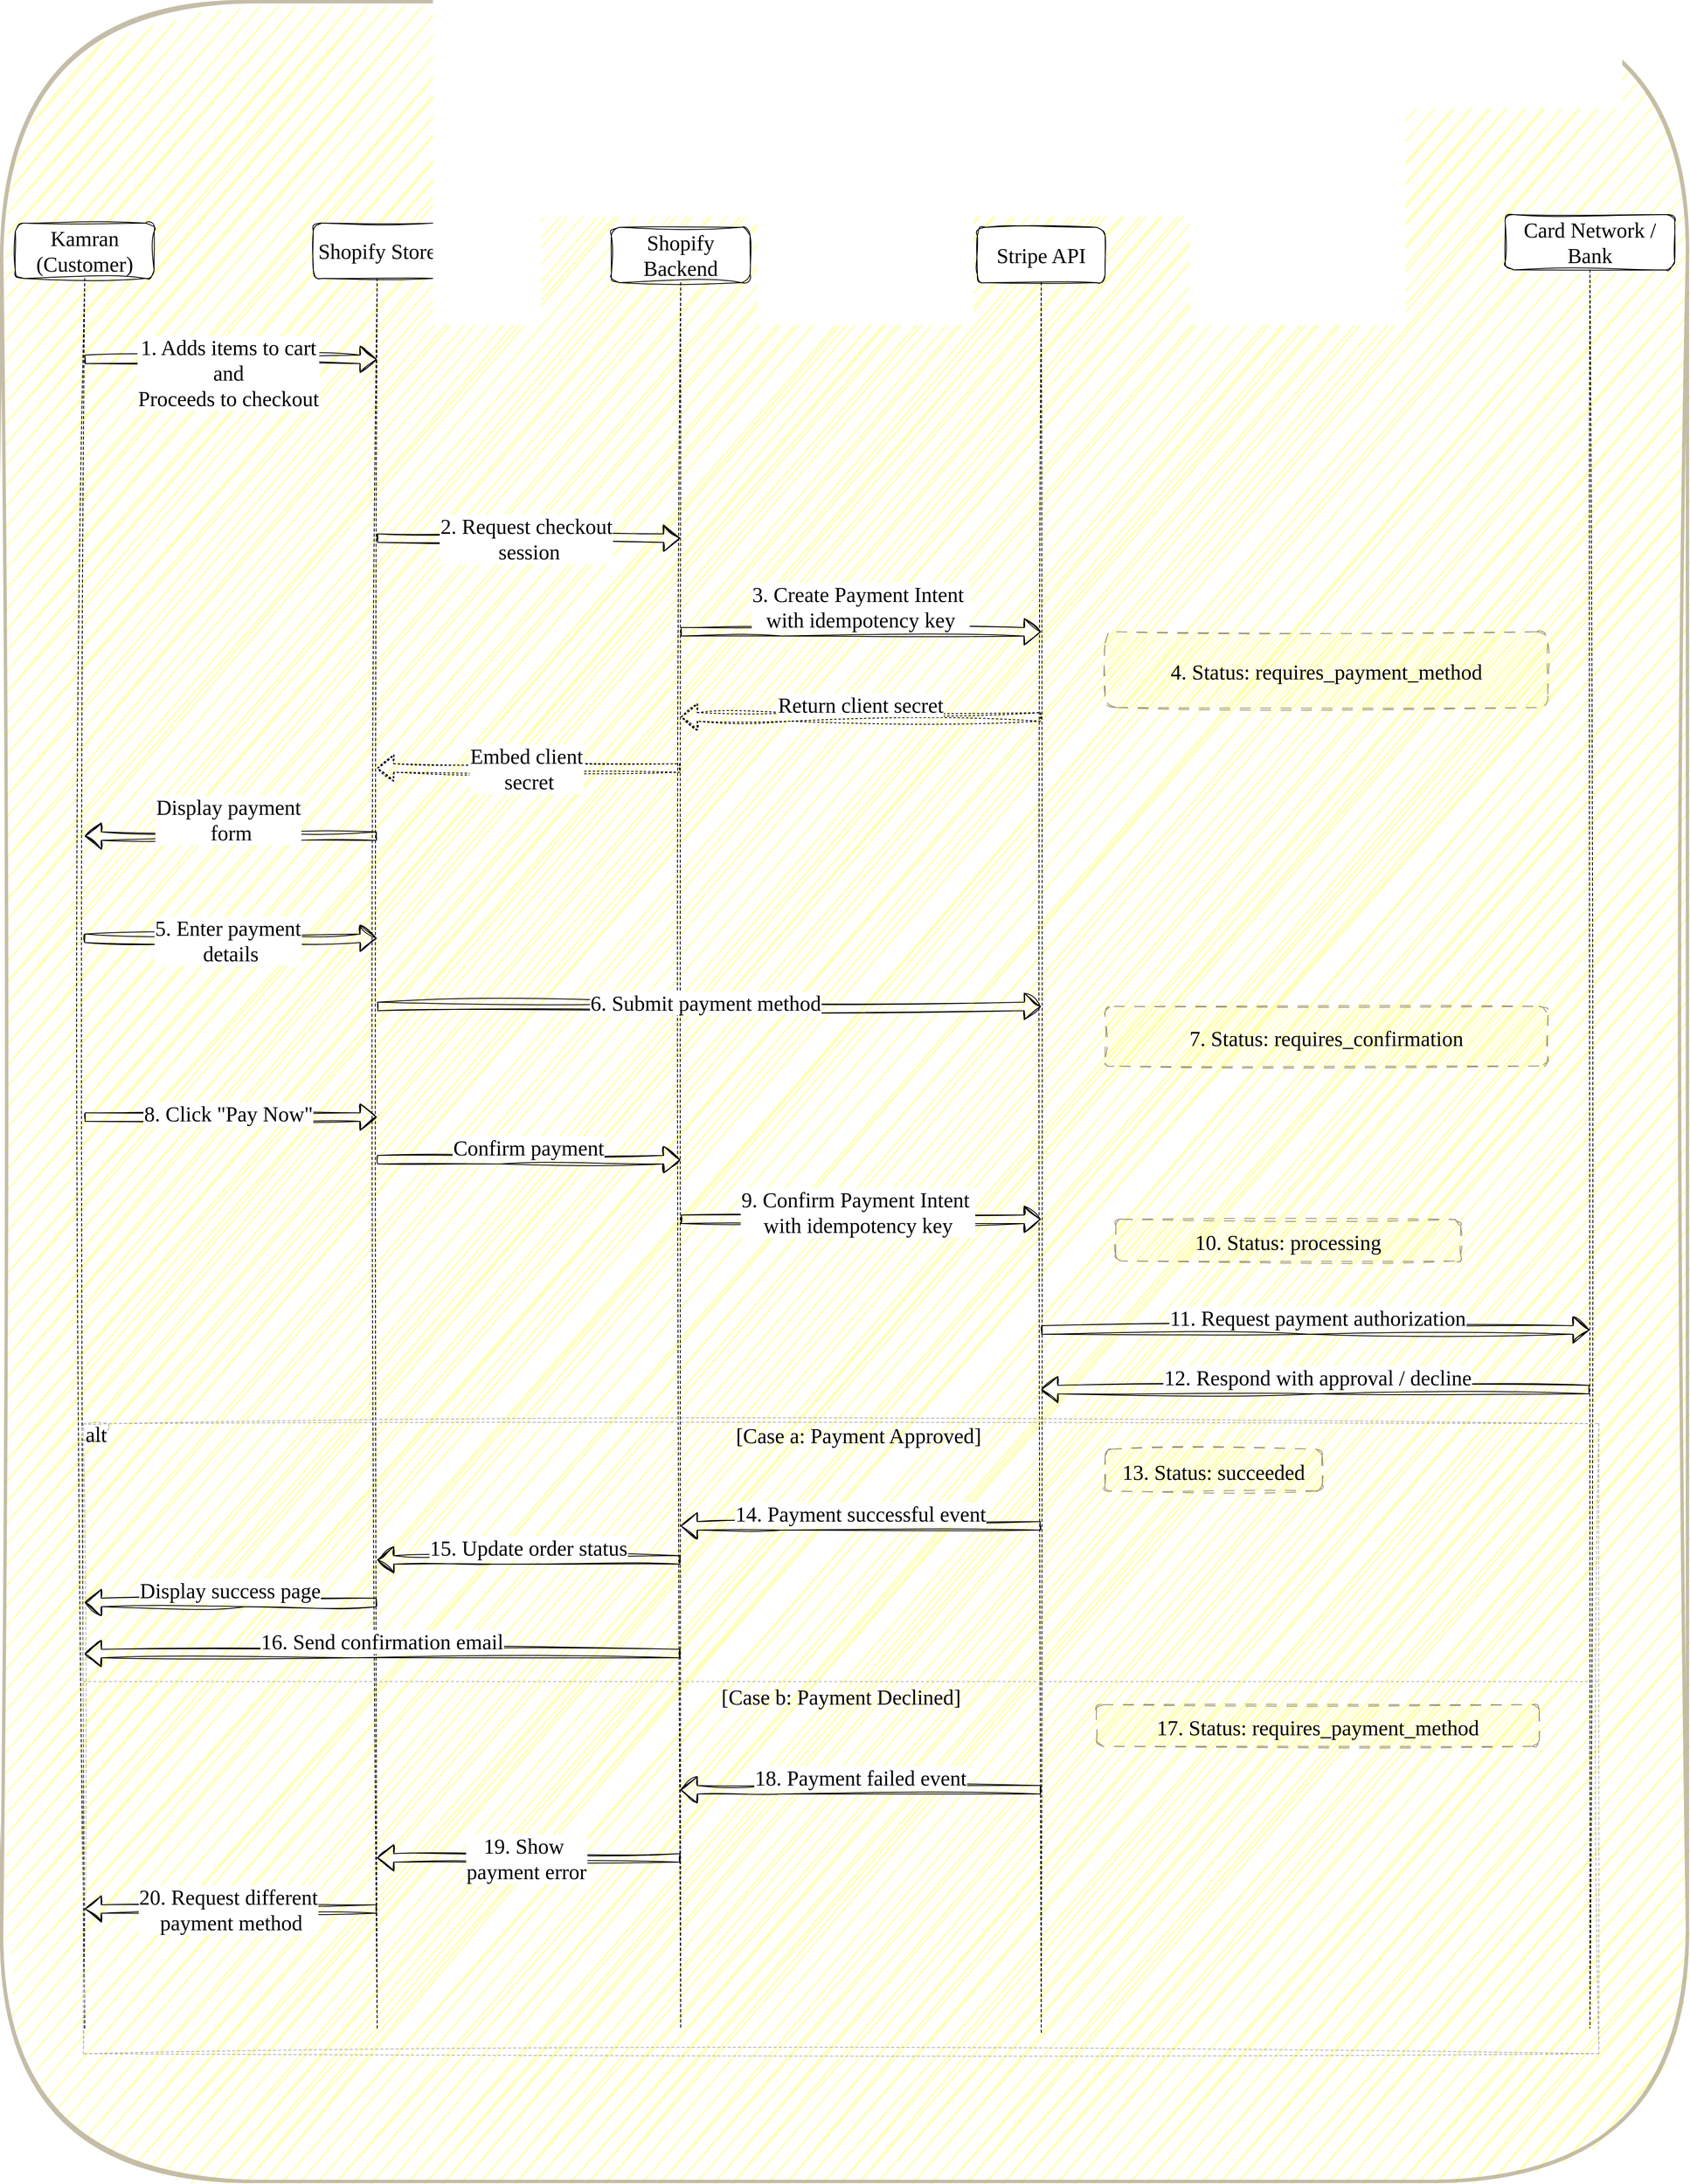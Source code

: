 <mxfile version="26.2.14">
  <diagram name="Page-1" id="UPiAZLYLy2CkkOvZXcHj">
    <mxGraphModel dx="2388" dy="1916" grid="1" gridSize="10" guides="1" tooltips="1" connect="1" arrows="1" fold="1" page="1" pageScale="1" pageWidth="2000" pageHeight="2800" math="0" shadow="0">
      <root>
        <mxCell id="0" />
        <mxCell id="1" parent="0" />
        <mxCell id="5miELfbbJMKruTsYyYmL-47" value="" style="rounded=1;whiteSpace=wrap;html=1;glass=0;sketch=1;jiggle=2;curveFitting=1;strokeColor=#9E916F;align=center;verticalAlign=middle;fontFamily=Gloria Hallelujah;fontSource=https%3A%2F%2Ffonts.googleapis.com%2Fcss%3Ffamily%3DGloria%2BHallelujah;fontSize=25;fontColor=default;fillColor=#ffff88;opacity=60;strokeWidth=4;" vertex="1" parent="1">
          <mxGeometry x="10" y="110" width="1980" height="2560" as="geometry" />
        </mxCell>
        <mxCell id="5miELfbbJMKruTsYyYmL-1" value="Kamran (Customer)" style="shape=umlLifeline;perimeter=lifelinePerimeter;whiteSpace=wrap;container=1;dropTarget=0;collapsible=0;recursiveResize=0;outlineConnect=0;portConstraint=eastwest;newEdgeStyle={&quot;edgeStyle&quot;:&quot;elbowEdgeStyle&quot;,&quot;elbow&quot;:&quot;vertical&quot;,&quot;curved&quot;:0,&quot;rounded&quot;:0};size=65;fontFamily=Gloria Hallelujah;fontSource=https%3A%2F%2Ffonts.googleapis.com%2Fcss%3Ffamily%3DGloria%2BHallelujah;sketch=1;curveFitting=1;jiggle=2;fontSize=25;rounded=1;" vertex="1" parent="1">
          <mxGeometry x="26" y="370" width="163" height="2120" as="geometry" />
        </mxCell>
        <mxCell id="5miELfbbJMKruTsYyYmL-2" value="Shopify Store" style="shape=umlLifeline;perimeter=lifelinePerimeter;whiteSpace=wrap;container=1;dropTarget=0;collapsible=0;recursiveResize=0;outlineConnect=0;portConstraint=eastwest;newEdgeStyle={&quot;edgeStyle&quot;:&quot;elbowEdgeStyle&quot;,&quot;elbow&quot;:&quot;vertical&quot;,&quot;curved&quot;:0,&quot;rounded&quot;:0};size=65;fontFamily=Gloria Hallelujah;fontSource=https%3A%2F%2Ffonts.googleapis.com%2Fcss%3Ffamily%3DGloria%2BHallelujah;sketch=1;curveFitting=1;jiggle=2;fontSize=25;rounded=1;" vertex="1" parent="1">
          <mxGeometry x="376" y="370" width="150" height="2120" as="geometry" />
        </mxCell>
        <mxCell id="5miELfbbJMKruTsYyYmL-3" value="Shopify Backend" style="shape=umlLifeline;perimeter=lifelinePerimeter;whiteSpace=wrap;container=1;dropTarget=0;collapsible=0;recursiveResize=0;outlineConnect=0;portConstraint=eastwest;newEdgeStyle={&quot;edgeStyle&quot;:&quot;elbowEdgeStyle&quot;,&quot;elbow&quot;:&quot;vertical&quot;,&quot;curved&quot;:0,&quot;rounded&quot;:0};size=65;fontFamily=Gloria Hallelujah;fontSource=https%3A%2F%2Ffonts.googleapis.com%2Fcss%3Ffamily%3DGloria%2BHallelujah;sketch=1;curveFitting=1;jiggle=2;fontSize=25;rounded=1;" vertex="1" parent="1">
          <mxGeometry x="726" y="375" width="163" height="2115" as="geometry" />
        </mxCell>
        <mxCell id="5miELfbbJMKruTsYyYmL-4" value="Stripe API" style="shape=umlLifeline;perimeter=lifelinePerimeter;whiteSpace=wrap;container=1;dropTarget=0;collapsible=0;recursiveResize=0;outlineConnect=0;portConstraint=eastwest;newEdgeStyle={&quot;edgeStyle&quot;:&quot;elbowEdgeStyle&quot;,&quot;elbow&quot;:&quot;vertical&quot;,&quot;curved&quot;:0,&quot;rounded&quot;:0};size=65;fontFamily=Gloria Hallelujah;fontSource=https%3A%2F%2Ffonts.googleapis.com%2Fcss%3Ffamily%3DGloria%2BHallelujah;sketch=1;curveFitting=1;jiggle=2;fontSize=25;rounded=1;" vertex="1" parent="1">
          <mxGeometry x="1156" y="375" width="150" height="2120" as="geometry" />
        </mxCell>
        <mxCell id="5miELfbbJMKruTsYyYmL-5" value="Card Network / Bank" style="shape=umlLifeline;perimeter=lifelinePerimeter;whiteSpace=wrap;container=1;dropTarget=0;collapsible=0;recursiveResize=0;outlineConnect=0;portConstraint=eastwest;newEdgeStyle={&quot;edgeStyle&quot;:&quot;elbowEdgeStyle&quot;,&quot;elbow&quot;:&quot;vertical&quot;,&quot;curved&quot;:0,&quot;rounded&quot;:0};size=65;fontFamily=Gloria Hallelujah;fontSource=https%3A%2F%2Ffonts.googleapis.com%2Fcss%3Ffamily%3DGloria%2BHallelujah;fontSize=25;sketch=1;curveFitting=1;jiggle=2;rounded=1;gradientColor=none;glass=0;" vertex="1" parent="1">
          <mxGeometry x="1776" y="360" width="199" height="2130" as="geometry" />
        </mxCell>
        <mxCell id="5miELfbbJMKruTsYyYmL-6" value="alt" style="shape=umlFrame;dashed=1;pointerEvents=0;dropTarget=0;strokeColor=#B3B3B3;height=20;width=30;fontFamily=Gloria Hallelujah;fontSource=https%3A%2F%2Ffonts.googleapis.com%2Fcss%3Ffamily%3DGloria%2BHallelujah;sketch=1;curveFitting=1;jiggle=2;fontSize=25;" vertex="1" parent="1">
          <mxGeometry x="106" y="1780" width="1780" height="740" as="geometry" />
        </mxCell>
        <mxCell id="5miELfbbJMKruTsYyYmL-7" value="[Case a: Payment Approved]" style="text;strokeColor=none;fillColor=none;align=center;verticalAlign=middle;whiteSpace=wrap;fontFamily=Gloria Hallelujah;fontSource=https%3A%2F%2Ffonts.googleapis.com%2Fcss%3Ffamily%3DGloria%2BHallelujah;fontSize=25;" vertex="1" parent="5miELfbbJMKruTsYyYmL-6">
          <mxGeometry x="40.888" width="1739.112" height="28.244" as="geometry" />
        </mxCell>
        <mxCell id="5miELfbbJMKruTsYyYmL-8" value="[Case b: Payment Declined]" style="shape=line;dashed=1;whiteSpace=wrap;verticalAlign=top;labelPosition=center;verticalLabelPosition=middle;align=center;strokeColor=#B3B3B3;fontFamily=Gloria Hallelujah;fontSource=https%3A%2F%2Ffonts.googleapis.com%2Fcss%3Ffamily%3DGloria%2BHallelujah;fontSize=25;" vertex="1" parent="5miELfbbJMKruTsYyYmL-6">
          <mxGeometry y="300.004" width="1780.0" height="5.649" as="geometry" />
        </mxCell>
        <mxCell id="5miELfbbJMKruTsYyYmL-9" value="1. Adds items to cart&#xa;and&#xa;Proceeds to checkout&#xa;" style="verticalAlign=bottom;edgeStyle=elbowEdgeStyle;elbow=vertical;curved=0;rounded=0;endArrow=block;fontFamily=Gloria Hallelujah;fontSource=https%3A%2F%2Ffonts.googleapis.com%2Fcss%3Ffamily%3DGloria%2BHallelujah;sketch=1;curveFitting=1;jiggle=2;fontSize=25;shape=flexArrow;" edge="1" parent="1" source="5miELfbbJMKruTsYyYmL-1" target="5miELfbbJMKruTsYyYmL-2">
          <mxGeometry x="-0.016" y="-90" relative="1" as="geometry">
            <Array as="points">
              <mxPoint x="276" y="530" />
            </Array>
            <mxPoint as="offset" />
          </mxGeometry>
        </mxCell>
        <mxCell id="5miELfbbJMKruTsYyYmL-11" value="2. Request checkout&#xa; session" style="verticalAlign=bottom;edgeStyle=elbowEdgeStyle;elbow=vertical;curved=0;rounded=0;endArrow=block;fontFamily=Gloria Hallelujah;fontSource=https%3A%2F%2Ffonts.googleapis.com%2Fcss%3Ffamily%3DGloria%2BHallelujah;sketch=1;curveFitting=1;jiggle=2;fontSize=25;shape=flexArrow;" edge="1" parent="1" source="5miELfbbJMKruTsYyYmL-2" target="5miELfbbJMKruTsYyYmL-3">
          <mxGeometry x="-0.015" y="-30" relative="1" as="geometry">
            <Array as="points">
              <mxPoint x="616" y="740" />
            </Array>
            <mxPoint as="offset" />
          </mxGeometry>
        </mxCell>
        <mxCell id="5miELfbbJMKruTsYyYmL-12" value="3. Create Payment Intent &#xa;with idempotency key" style="verticalAlign=bottom;edgeStyle=elbowEdgeStyle;elbow=vertical;curved=0;rounded=0;endArrow=block;fontFamily=Gloria Hallelujah;fontSource=https%3A%2F%2Ffonts.googleapis.com%2Fcss%3Ffamily%3DGloria%2BHallelujah;sketch=1;curveFitting=1;jiggle=2;fontSize=25;shape=flexArrow;" edge="1" parent="1" source="5miELfbbJMKruTsYyYmL-3" target="5miELfbbJMKruTsYyYmL-4">
          <mxGeometry x="0.001" relative="1" as="geometry">
            <Array as="points">
              <mxPoint x="926" y="850" />
            </Array>
            <mxPoint as="offset" />
          </mxGeometry>
        </mxCell>
        <mxCell id="5miELfbbJMKruTsYyYmL-13" value="Return client secret" style="verticalAlign=bottom;edgeStyle=elbowEdgeStyle;elbow=vertical;curved=0;rounded=0;dashed=1;dashPattern=2 3;endArrow=block;fontFamily=Gloria Hallelujah;fontSource=https%3A%2F%2Ffonts.googleapis.com%2Fcss%3Ffamily%3DGloria%2BHallelujah;sketch=1;curveFitting=1;jiggle=2;fontSize=25;shape=flexArrow;" edge="1" parent="1" source="5miELfbbJMKruTsYyYmL-4" target="5miELfbbJMKruTsYyYmL-3">
          <mxGeometry relative="1" as="geometry">
            <Array as="points">
              <mxPoint x="936" y="950" />
            </Array>
          </mxGeometry>
        </mxCell>
        <mxCell id="5miELfbbJMKruTsYyYmL-14" value="Embed client&#xa; secret" style="verticalAlign=bottom;edgeStyle=elbowEdgeStyle;elbow=vertical;curved=0;rounded=0;dashed=1;dashPattern=2 3;endArrow=block;fontFamily=Gloria Hallelujah;fontSource=https%3A%2F%2Ffonts.googleapis.com%2Fcss%3Ffamily%3DGloria%2BHallelujah;sketch=1;curveFitting=1;jiggle=2;fontSize=25;shape=flexArrow;" edge="1" parent="1" source="5miELfbbJMKruTsYyYmL-3" target="5miELfbbJMKruTsYyYmL-2">
          <mxGeometry x="0.015" y="30" relative="1" as="geometry">
            <Array as="points">
              <mxPoint x="606" y="1010" />
            </Array>
            <mxPoint as="offset" />
          </mxGeometry>
        </mxCell>
        <mxCell id="5miELfbbJMKruTsYyYmL-15" value="Display payment&#xa; form" style="verticalAlign=bottom;edgeStyle=elbowEdgeStyle;elbow=vertical;curved=0;rounded=0;endArrow=block;fontFamily=Gloria Hallelujah;fontSource=https%3A%2F%2Ffonts.googleapis.com%2Fcss%3Ffamily%3DGloria%2BHallelujah;sketch=1;curveFitting=1;jiggle=2;fontSize=25;shape=flexArrow;" edge="1" parent="1" source="5miELfbbJMKruTsYyYmL-2" target="5miELfbbJMKruTsYyYmL-1">
          <mxGeometry x="0.016" y="10" relative="1" as="geometry">
            <Array as="points">
              <mxPoint x="316" y="1090" />
            </Array>
            <mxPoint as="offset" />
          </mxGeometry>
        </mxCell>
        <mxCell id="5miELfbbJMKruTsYyYmL-16" value="5. Enter payment&#xa; details" style="verticalAlign=bottom;edgeStyle=elbowEdgeStyle;elbow=vertical;curved=0;rounded=0;endArrow=block;fontFamily=Gloria Hallelujah;fontSource=https%3A%2F%2Ffonts.googleapis.com%2Fcss%3Ffamily%3DGloria%2BHallelujah;sketch=1;curveFitting=1;jiggle=2;fontSize=25;shape=flexArrow;" edge="1" parent="1">
          <mxGeometry x="-0.016" y="-32" relative="1" as="geometry">
            <Array as="points">
              <mxPoint x="298" y="1210" />
            </Array>
            <mxPoint x="107" y="1210" as="sourcePoint" />
            <mxPoint x="450.5" y="1210" as="targetPoint" />
            <mxPoint as="offset" />
          </mxGeometry>
        </mxCell>
        <mxCell id="5miELfbbJMKruTsYyYmL-17" value="6. Submit payment method" style="verticalAlign=bottom;edgeStyle=elbowEdgeStyle;elbow=vertical;curved=0;rounded=0;endArrow=block;fontFamily=Gloria Hallelujah;fontSource=https%3A%2F%2Ffonts.googleapis.com%2Fcss%3Ffamily%3DGloria%2BHallelujah;sketch=1;curveFitting=1;jiggle=2;fontSize=25;shape=flexArrow;" edge="1" parent="1" source="5miELfbbJMKruTsYyYmL-2" target="5miELfbbJMKruTsYyYmL-4">
          <mxGeometry x="-0.01" y="-10" relative="1" as="geometry">
            <Array as="points">
              <mxPoint x="786" y="1290" />
            </Array>
            <mxPoint as="offset" />
          </mxGeometry>
        </mxCell>
        <mxCell id="5miELfbbJMKruTsYyYmL-18" value="8. Click &quot;Pay Now&quot;" style="verticalAlign=bottom;edgeStyle=elbowEdgeStyle;elbow=vertical;curved=0;rounded=0;endArrow=block;fontFamily=Gloria Hallelujah;fontSource=https%3A%2F%2Ffonts.googleapis.com%2Fcss%3Ffamily%3DGloria%2BHallelujah;sketch=1;curveFitting=1;jiggle=2;fontSize=25;shape=flexArrow;" edge="1" parent="1" source="5miELfbbJMKruTsYyYmL-1" target="5miELfbbJMKruTsYyYmL-2">
          <mxGeometry x="-0.016" y="-10" relative="1" as="geometry">
            <Array as="points">
              <mxPoint x="306" y="1420" />
            </Array>
            <mxPoint as="offset" />
          </mxGeometry>
        </mxCell>
        <mxCell id="5miELfbbJMKruTsYyYmL-19" value="Confirm payment" style="verticalAlign=bottom;edgeStyle=elbowEdgeStyle;elbow=vertical;curved=0;rounded=0;endArrow=block;fontFamily=Gloria Hallelujah;fontSource=https%3A%2F%2Ffonts.googleapis.com%2Fcss%3Ffamily%3DGloria%2BHallelujah;sketch=1;curveFitting=1;jiggle=2;fontSize=25;shape=flexArrow;" edge="1" parent="1" source="5miELfbbJMKruTsYyYmL-2" target="5miELfbbJMKruTsYyYmL-3">
          <mxGeometry relative="1" as="geometry">
            <Array as="points">
              <mxPoint x="596" y="1470" />
            </Array>
          </mxGeometry>
        </mxCell>
        <mxCell id="5miELfbbJMKruTsYyYmL-20" value="9. Confirm Payment Intent &#xa;with idempotency key" style="verticalAlign=bottom;edgeStyle=elbowEdgeStyle;elbow=vertical;curved=0;rounded=0;endArrow=block;fontFamily=Gloria Hallelujah;fontSource=https%3A%2F%2Ffonts.googleapis.com%2Fcss%3Ffamily%3DGloria%2BHallelujah;sketch=1;curveFitting=1;jiggle=2;fontSize=25;shape=flexArrow;" edge="1" parent="1" source="5miELfbbJMKruTsYyYmL-3" target="5miELfbbJMKruTsYyYmL-4">
          <mxGeometry x="-0.014" y="-21" relative="1" as="geometry">
            <Array as="points">
              <mxPoint x="922" y="1540" />
            </Array>
            <mxPoint as="offset" />
          </mxGeometry>
        </mxCell>
        <mxCell id="5miELfbbJMKruTsYyYmL-21" value="11. Request payment authorization" style="verticalAlign=bottom;edgeStyle=elbowEdgeStyle;elbow=vertical;curved=0;rounded=0;endArrow=block;fontFamily=Gloria Hallelujah;fontSource=https%3A%2F%2Ffonts.googleapis.com%2Fcss%3Ffamily%3DGloria%2BHallelujah;sketch=1;curveFitting=1;jiggle=2;fontSize=25;shape=flexArrow;" edge="1" parent="1" source="5miELfbbJMKruTsYyYmL-4" target="5miELfbbJMKruTsYyYmL-5">
          <mxGeometry x="0.01" relative="1" as="geometry">
            <Array as="points">
              <mxPoint x="1546" y="1670" />
            </Array>
            <mxPoint as="offset" />
          </mxGeometry>
        </mxCell>
        <mxCell id="5miELfbbJMKruTsYyYmL-22" value="12. Respond with approval / decline" style="verticalAlign=bottom;edgeStyle=elbowEdgeStyle;elbow=vertical;curved=0;rounded=0;endArrow=block;fontFamily=Gloria Hallelujah;fontSource=https%3A%2F%2Ffonts.googleapis.com%2Fcss%3Ffamily%3DGloria%2BHallelujah;sketch=1;curveFitting=1;jiggle=2;fontSize=25;shape=flexArrow;" edge="1" parent="1" source="5miELfbbJMKruTsYyYmL-5" target="5miELfbbJMKruTsYyYmL-4">
          <mxGeometry x="-0.01" relative="1" as="geometry">
            <Array as="points">
              <mxPoint x="1556" y="1740" />
            </Array>
            <mxPoint as="offset" />
          </mxGeometry>
        </mxCell>
        <mxCell id="5miELfbbJMKruTsYyYmL-23" value="14. Payment successful event" style="verticalAlign=bottom;edgeStyle=elbowEdgeStyle;elbow=vertical;curved=0;rounded=0;endArrow=block;fontFamily=Gloria Hallelujah;fontSource=https%3A%2F%2Ffonts.googleapis.com%2Fcss%3Ffamily%3DGloria%2BHallelujah;sketch=1;curveFitting=1;jiggle=2;fontSize=25;shape=flexArrow;" edge="1" parent="1" source="5miELfbbJMKruTsYyYmL-4" target="5miELfbbJMKruTsYyYmL-3">
          <mxGeometry relative="1" as="geometry">
            <Array as="points">
              <mxPoint x="926" y="1900" />
            </Array>
          </mxGeometry>
        </mxCell>
        <mxCell id="5miELfbbJMKruTsYyYmL-24" value="15. Update order status" style="verticalAlign=bottom;edgeStyle=elbowEdgeStyle;elbow=vertical;curved=0;rounded=0;endArrow=block;fontFamily=Gloria Hallelujah;fontSource=https%3A%2F%2Ffonts.googleapis.com%2Fcss%3Ffamily%3DGloria%2BHallelujah;sketch=1;curveFitting=1;jiggle=2;fontSize=25;shape=flexArrow;" edge="1" parent="1" source="5miELfbbJMKruTsYyYmL-3" target="5miELfbbJMKruTsYyYmL-2">
          <mxGeometry x="-0.001" relative="1" as="geometry">
            <Array as="points">
              <mxPoint x="586" y="1940" />
            </Array>
            <mxPoint as="offset" />
          </mxGeometry>
        </mxCell>
        <mxCell id="5miELfbbJMKruTsYyYmL-25" value="Display success page" style="verticalAlign=bottom;edgeStyle=elbowEdgeStyle;elbow=vertical;curved=0;rounded=0;endArrow=block;fontFamily=Gloria Hallelujah;fontSource=https%3A%2F%2Ffonts.googleapis.com%2Fcss%3Ffamily%3DGloria%2BHallelujah;sketch=1;curveFitting=1;jiggle=2;fontSize=25;shape=flexArrow;" edge="1" parent="1" source="5miELfbbJMKruTsYyYmL-2" target="5miELfbbJMKruTsYyYmL-1">
          <mxGeometry x="0.002" relative="1" as="geometry">
            <Array as="points">
              <mxPoint x="296" y="1990" />
            </Array>
            <mxPoint as="offset" />
          </mxGeometry>
        </mxCell>
        <mxCell id="5miELfbbJMKruTsYyYmL-26" value="16. Send confirmation email" style="verticalAlign=bottom;edgeStyle=elbowEdgeStyle;elbow=vertical;curved=0;rounded=0;endArrow=block;fontFamily=Gloria Hallelujah;fontSource=https%3A%2F%2Ffonts.googleapis.com%2Fcss%3Ffamily%3DGloria%2BHallelujah;sketch=1;curveFitting=1;jiggle=2;fontSize=25;shape=flexArrow;" edge="1" parent="1" source="5miELfbbJMKruTsYyYmL-3" target="5miELfbbJMKruTsYyYmL-1">
          <mxGeometry relative="1" as="geometry">
            <Array as="points">
              <mxPoint x="426" y="2050" />
            </Array>
            <mxPoint as="offset" />
          </mxGeometry>
        </mxCell>
        <mxCell id="5miELfbbJMKruTsYyYmL-27" value="18. Payment failed event" style="verticalAlign=bottom;edgeStyle=elbowEdgeStyle;elbow=vertical;curved=0;rounded=0;endArrow=block;fontFamily=Gloria Hallelujah;fontSource=https%3A%2F%2Ffonts.googleapis.com%2Fcss%3Ffamily%3DGloria%2BHallelujah;sketch=1;curveFitting=1;jiggle=2;fontSize=25;shape=flexArrow;" edge="1" parent="1" source="5miELfbbJMKruTsYyYmL-4" target="5miELfbbJMKruTsYyYmL-3">
          <mxGeometry x="0.001" relative="1" as="geometry">
            <Array as="points">
              <mxPoint x="925" y="2210" />
            </Array>
            <mxPoint as="offset" />
          </mxGeometry>
        </mxCell>
        <mxCell id="5miELfbbJMKruTsYyYmL-28" value="19. Show &#xa;payment error" style="verticalAlign=bottom;edgeStyle=elbowEdgeStyle;elbow=vertical;curved=0;rounded=0;endArrow=block;fontFamily=Gloria Hallelujah;fontSource=https%3A%2F%2Ffonts.googleapis.com%2Fcss%3Ffamily%3DGloria%2BHallelujah;sketch=1;curveFitting=1;jiggle=2;fontSize=25;shape=flexArrow;" edge="1" parent="1" source="5miELfbbJMKruTsYyYmL-3" target="5miELfbbJMKruTsYyYmL-2">
          <mxGeometry x="0.015" y="30" relative="1" as="geometry">
            <Array as="points">
              <mxPoint x="586" y="2290" />
            </Array>
            <mxPoint as="offset" />
          </mxGeometry>
        </mxCell>
        <mxCell id="5miELfbbJMKruTsYyYmL-29" value="20. Request different&#xa; payment method" style="verticalAlign=bottom;edgeStyle=elbowEdgeStyle;elbow=vertical;curved=0;rounded=0;endArrow=block;fontFamily=Gloria Hallelujah;fontSource=https%3A%2F%2Ffonts.googleapis.com%2Fcss%3Ffamily%3DGloria%2BHallelujah;sketch=1;curveFitting=1;jiggle=2;fontSize=25;shape=flexArrow;" edge="1" parent="1" source="5miELfbbJMKruTsYyYmL-2" target="5miELfbbJMKruTsYyYmL-1">
          <mxGeometry x="0.016" y="30" relative="1" as="geometry">
            <Array as="points">
              <mxPoint x="301" y="2350" />
            </Array>
            <mxPoint as="offset" />
          </mxGeometry>
        </mxCell>
        <mxCell id="5miELfbbJMKruTsYyYmL-30" value="4. Status: requires_payment_method" style="fillColor=#ffff88;strokeColor=#9E916F;fontFamily=Gloria Hallelujah;fontSource=https%3A%2F%2Ffonts.googleapis.com%2Fcss%3Ffamily%3DGloria%2BHallelujah;sketch=1;curveFitting=1;jiggle=2;fontSize=25;rounded=1;glass=0;dashed=1;dashPattern=12 12;" vertex="1" parent="1">
          <mxGeometry x="1306" y="850" width="520" height="89" as="geometry" />
        </mxCell>
        <mxCell id="5miELfbbJMKruTsYyYmL-31" value="7. Status: requires_confirmation" style="fillColor=#ffff88;strokeColor=#9E916F;fontFamily=Gloria Hallelujah;fontSource=https%3A%2F%2Ffonts.googleapis.com%2Fcss%3Ffamily%3DGloria%2BHallelujah;sketch=1;curveFitting=1;jiggle=2;fontSize=25;rounded=1;dashed=1;dashPattern=12 12;" vertex="1" parent="1">
          <mxGeometry x="1306" y="1290" width="520" height="70" as="geometry" />
        </mxCell>
        <mxCell id="5miELfbbJMKruTsYyYmL-32" value="10. Status: processing" style="fillColor=#ffff88;strokeColor=#9E916F;fontFamily=Gloria Hallelujah;fontSource=https%3A%2F%2Ffonts.googleapis.com%2Fcss%3Ffamily%3DGloria%2BHallelujah;sketch=1;curveFitting=1;jiggle=2;fontSize=25;rounded=1;dashed=1;dashPattern=12 12;" vertex="1" parent="1">
          <mxGeometry x="1318.5" y="1540" width="405" height="49" as="geometry" />
        </mxCell>
        <mxCell id="5miELfbbJMKruTsYyYmL-33" value="13. Status: succeeded" style="fillColor=#ffff88;strokeColor=#9E916F;fontFamily=Gloria Hallelujah;fontSource=https%3A%2F%2Ffonts.googleapis.com%2Fcss%3Ffamily%3DGloria%2BHallelujah;sketch=1;curveFitting=1;jiggle=2;fontSize=25;rounded=1;dashed=1;dashPattern=12 12;" vertex="1" parent="1">
          <mxGeometry x="1306" y="1810" width="255" height="49" as="geometry" />
        </mxCell>
        <mxCell id="5miELfbbJMKruTsYyYmL-34" value="17. Status: requires_payment_method" style="fillColor=#ffff88;strokeColor=#9E916F;fontFamily=Gloria Hallelujah;fontSource=https%3A%2F%2Ffonts.googleapis.com%2Fcss%3Ffamily%3DGloria%2BHallelujah;sketch=1;curveFitting=1;jiggle=2;fontSize=25;rounded=1;dashed=1;dashPattern=12 12;" vertex="1" parent="1">
          <mxGeometry x="1296" y="2110" width="520" height="49" as="geometry" />
        </mxCell>
      </root>
    </mxGraphModel>
  </diagram>
</mxfile>
